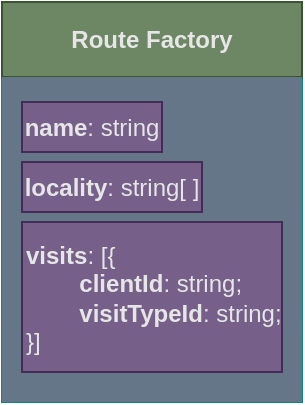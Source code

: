 <mxfile>
    <diagram id="yzgxqkjAU4LImeN6F_Re" name="Page-1">
        <mxGraphModel dx="447" dy="314" grid="1" gridSize="10" guides="1" tooltips="1" connect="1" arrows="1" fold="1" page="1" pageScale="1" pageWidth="850" pageHeight="1100" math="0" shadow="0">
            <root>
                <mxCell id="0"/>
                <mxCell id="1" parent="0"/>
                <mxCell id="14" value="" style="group;fillColor=#b0e3e6;strokeColor=#0e8088;" vertex="1" connectable="0" parent="1">
                    <mxGeometry x="40" y="40" width="150" height="200" as="geometry"/>
                </mxCell>
                <mxCell id="2" value="&lt;b&gt;&lt;font color=&quot;#e6e6e6&quot;&gt;Route Factory&lt;/font&gt;&lt;/b&gt;" style="rounded=0;whiteSpace=wrap;html=1;fillColor=#6d8764;strokeColor=#3A5431;fontColor=#ffffff;" vertex="1" parent="14">
                    <mxGeometry width="150" height="37.5" as="geometry"/>
                </mxCell>
                <mxCell id="10" value="" style="rounded=0;whiteSpace=wrap;html=1;labelBackgroundColor=none;fillColor=#647687;gradientDirection=north;fontColor=#ffffff;strokeColor=none;" vertex="1" parent="14">
                    <mxGeometry y="37.5" width="150" height="162.5" as="geometry"/>
                </mxCell>
                <mxCell id="11" value="&lt;font color=&quot;#e6e6e6&quot;&gt;&lt;b&gt;name&lt;/b&gt;: string&lt;/font&gt;" style="text;html=1;align=center;verticalAlign=middle;whiteSpace=wrap;rounded=0;labelBackgroundColor=none;fillColor=#76608a;strokeColor=#432D57;fontColor=#ffffff;" vertex="1" parent="14">
                    <mxGeometry x="10" y="50" width="70" height="25" as="geometry"/>
                </mxCell>
                <mxCell id="12" value="&lt;font color=&quot;#e6e6e6&quot;&gt;&lt;b&gt;locality&lt;/b&gt;: string[ ]&lt;/font&gt;" style="text;html=1;align=center;verticalAlign=middle;whiteSpace=wrap;rounded=0;labelBackgroundColor=none;fillColor=#76608a;strokeColor=#432D57;fontColor=#ffffff;" vertex="1" parent="14">
                    <mxGeometry x="10" y="80" width="90" height="25" as="geometry"/>
                </mxCell>
                <mxCell id="13" value="&lt;font color=&quot;#e6e6e6&quot;&gt;&lt;b&gt;visits&lt;/b&gt;: [{&lt;br&gt;&lt;span style=&quot;white-space: pre&quot;&gt;&#9;&lt;/span&gt;&lt;b&gt;clientId&lt;/b&gt;: string;&lt;br&gt;&lt;/font&gt;&lt;div&gt;&lt;font color=&quot;#e6e6e6&quot;&gt;&lt;span style=&quot;white-space: pre&quot;&gt;&#9;&lt;/span&gt;&lt;b&gt;visitTypeId&lt;/b&gt;: string;&lt;/font&gt;&lt;/div&gt;&lt;font color=&quot;#e6e6e6&quot;&gt;}]&lt;/font&gt;" style="text;html=1;align=left;verticalAlign=middle;whiteSpace=wrap;rounded=0;labelBackgroundColor=none;fillColor=#76608a;shadow=0;sketch=0;glass=0;strokeColor=#432D57;fontColor=#ffffff;" vertex="1" parent="14">
                    <mxGeometry x="10" y="110" width="130" height="75" as="geometry"/>
                </mxCell>
            </root>
        </mxGraphModel>
    </diagram>
</mxfile>